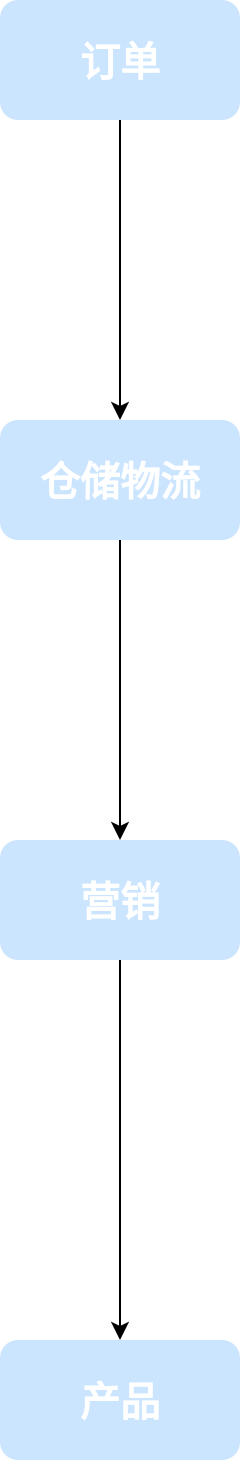 <mxfile version="21.3.2" type="github">
  <diagram name="第 1 页" id="80kuKdCVV-wdO_9jsrGp">
    <mxGraphModel dx="2074" dy="1156" grid="1" gridSize="10" guides="1" tooltips="1" connect="1" arrows="1" fold="1" page="1" pageScale="1" pageWidth="850" pageHeight="1100" math="0" shadow="0">
      <root>
        <mxCell id="0" />
        <mxCell id="1" parent="0" />
        <mxCell id="czdUJdp83PrW3McMccCM-3" value="" style="edgeStyle=orthogonalEdgeStyle;rounded=0;orthogonalLoop=1;jettySize=auto;html=1;" parent="1" source="czdUJdp83PrW3McMccCM-1" target="czdUJdp83PrW3McMccCM-2" edge="1">
          <mxGeometry relative="1" as="geometry" />
        </mxCell>
        <mxCell id="czdUJdp83PrW3McMccCM-1" value="订单" style="rounded=1;whiteSpace=wrap;html=1;fillColor=#cce5ff;strokeColor=none;fontStyle=1;fontSize=20;fontColor=#FFFFFF;" parent="1" vertex="1">
          <mxGeometry x="20" y="140" width="120" height="60" as="geometry" />
        </mxCell>
        <mxCell id="czdUJdp83PrW3McMccCM-5" value="" style="edgeStyle=orthogonalEdgeStyle;rounded=0;orthogonalLoop=1;jettySize=auto;html=1;" parent="1" source="czdUJdp83PrW3McMccCM-2" target="czdUJdp83PrW3McMccCM-4" edge="1">
          <mxGeometry relative="1" as="geometry" />
        </mxCell>
        <mxCell id="czdUJdp83PrW3McMccCM-2" value="仓储物流" style="rounded=1;whiteSpace=wrap;html=1;fillColor=#cce5ff;strokeColor=none;labelBackgroundColor=none;fontSize=20;fontColor=#FFFFFF;fontStyle=1" parent="1" vertex="1">
          <mxGeometry x="20" y="350" width="120" height="60" as="geometry" />
        </mxCell>
        <mxCell id="czdUJdp83PrW3McMccCM-7" value="" style="edgeStyle=orthogonalEdgeStyle;rounded=0;orthogonalLoop=1;jettySize=auto;html=1;" parent="1" source="czdUJdp83PrW3McMccCM-4" target="czdUJdp83PrW3McMccCM-6" edge="1">
          <mxGeometry relative="1" as="geometry" />
        </mxCell>
        <mxCell id="czdUJdp83PrW3McMccCM-4" value="营销" style="rounded=1;whiteSpace=wrap;html=1;fillColor=#cce5ff;strokeColor=none;fontSize=20;fontColor=#FFFFFF;fontStyle=1" parent="1" vertex="1">
          <mxGeometry x="20" y="560" width="120" height="60" as="geometry" />
        </mxCell>
        <mxCell id="czdUJdp83PrW3McMccCM-6" value="产品" style="rounded=1;whiteSpace=wrap;html=1;fontStyle=1;fontSize=20;fillColor=#cce5ff;strokeColor=none;gradientColor=none;fontColor=#FFFFFF;" parent="1" vertex="1">
          <mxGeometry x="20" y="810" width="120" height="60" as="geometry" />
        </mxCell>
      </root>
    </mxGraphModel>
  </diagram>
</mxfile>
